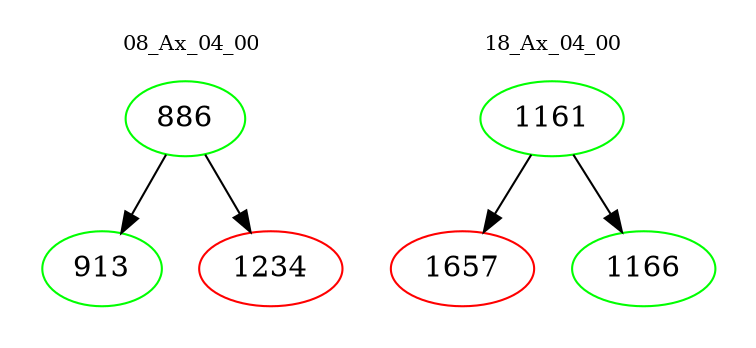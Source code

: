digraph{
subgraph cluster_0 {
color = white
label = "08_Ax_04_00";
fontsize=10;
T0_886 [label="886", color="green"]
T0_886 -> T0_913 [color="black"]
T0_913 [label="913", color="green"]
T0_886 -> T0_1234 [color="black"]
T0_1234 [label="1234", color="red"]
}
subgraph cluster_1 {
color = white
label = "18_Ax_04_00";
fontsize=10;
T1_1161 [label="1161", color="green"]
T1_1161 -> T1_1657 [color="black"]
T1_1657 [label="1657", color="red"]
T1_1161 -> T1_1166 [color="black"]
T1_1166 [label="1166", color="green"]
}
}
